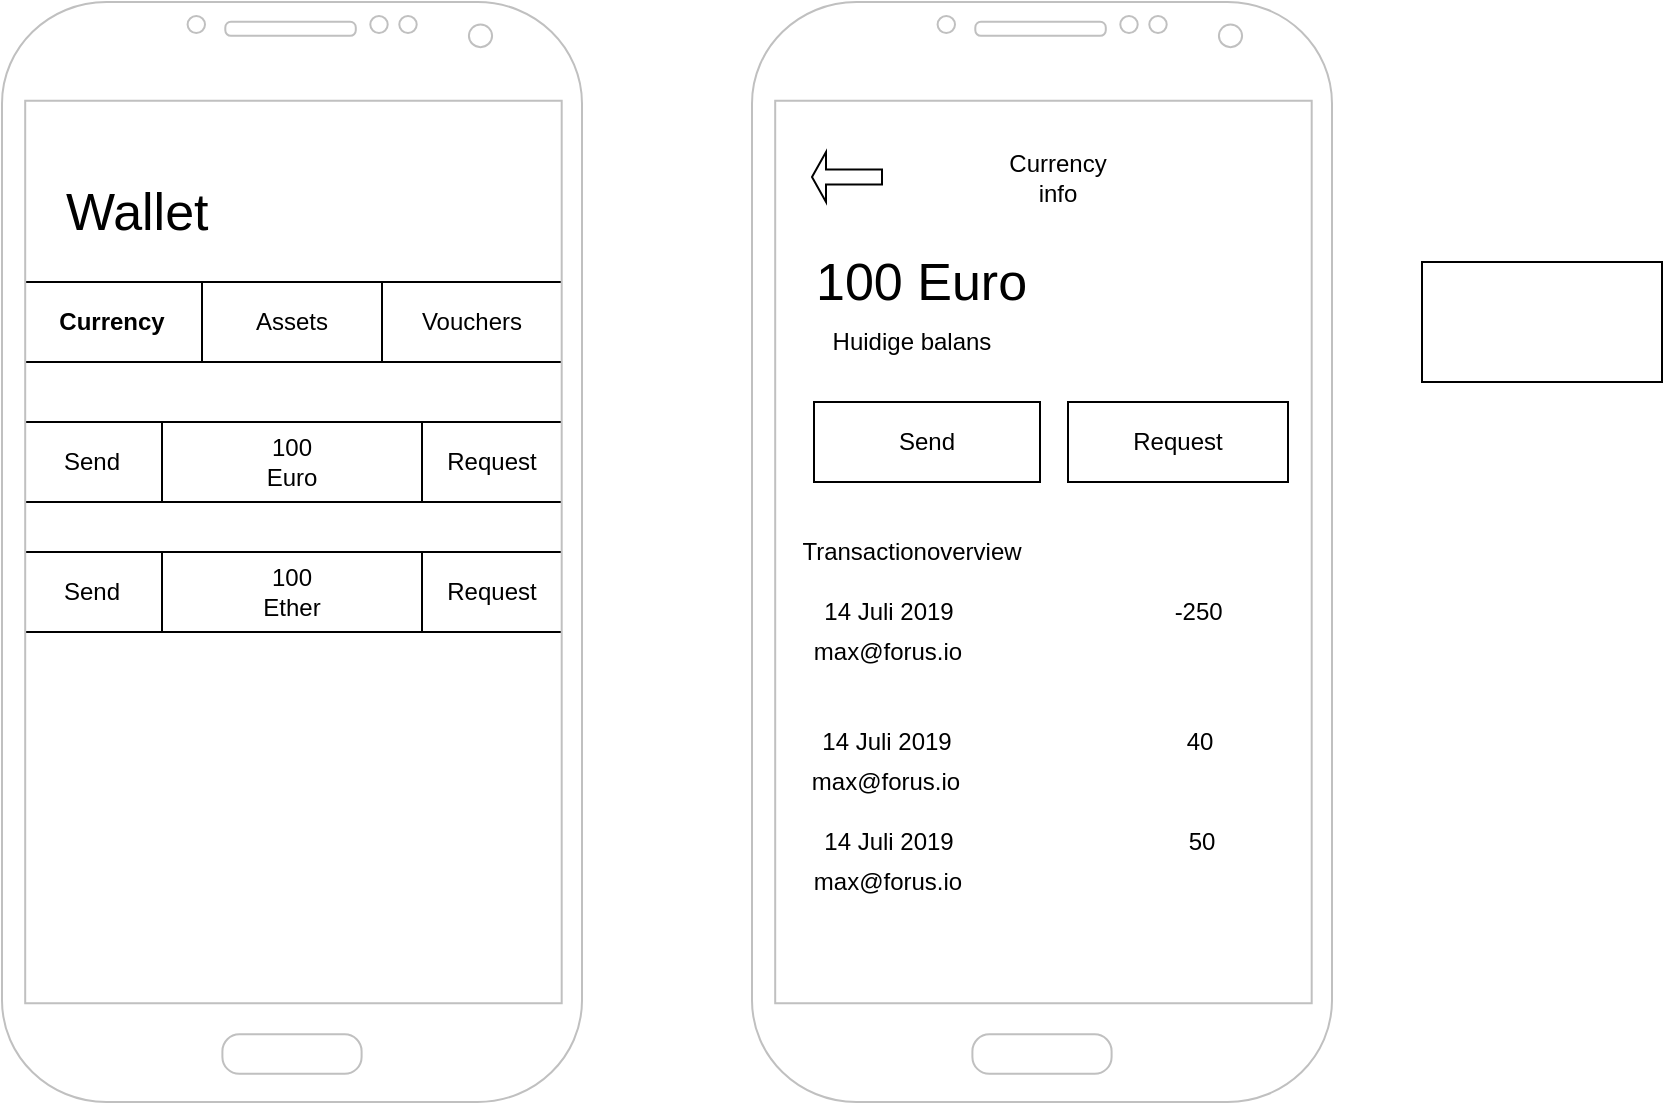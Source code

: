 <mxfile version="10.9.6" type="github"><diagram id="AFBHWnaIdj66rQOSIgS_" name="Currency tab"><mxGraphModel dx="1221" dy="662" grid="1" gridSize="10" guides="1" tooltips="1" connect="1" arrows="1" fold="1" page="1" pageScale="1" pageWidth="850" pageHeight="1100" math="0" shadow="0"><root><mxCell id="0"/><mxCell id="1" parent="0"/><mxCell id="tSxZa9qcNZNGz7dJJqBY-1" value="Currency" style="rounded=0;whiteSpace=wrap;html=1;fontStyle=1" vertex="1" parent="1"><mxGeometry x="30" y="150" width="90" height="40" as="geometry"/></mxCell><mxCell id="tSxZa9qcNZNGz7dJJqBY-4" value="Assets" style="rounded=0;whiteSpace=wrap;html=1;" vertex="1" parent="1"><mxGeometry x="120" y="150" width="90" height="40" as="geometry"/></mxCell><mxCell id="tSxZa9qcNZNGz7dJJqBY-5" value="Vouchers" style="rounded=0;whiteSpace=wrap;html=1;" vertex="1" parent="1"><mxGeometry x="210" y="150" width="90" height="40" as="geometry"/></mxCell><mxCell id="tSxZa9qcNZNGz7dJJqBY-6" value="100&lt;br&gt;Euro" style="rounded=0;whiteSpace=wrap;html=1;" vertex="1" parent="1"><mxGeometry x="30" y="220" width="270" height="40" as="geometry"/></mxCell><mxCell id="tSxZa9qcNZNGz7dJJqBY-7" value="Send" style="rounded=0;whiteSpace=wrap;html=1;" vertex="1" parent="1"><mxGeometry x="30" y="220" width="70" height="40" as="geometry"/></mxCell><mxCell id="tSxZa9qcNZNGz7dJJqBY-8" value="Request" style="rounded=0;whiteSpace=wrap;html=1;" vertex="1" parent="1"><mxGeometry x="230" y="220" width="70" height="40" as="geometry"/></mxCell><mxCell id="tSxZa9qcNZNGz7dJJqBY-10" value="Wallet" style="text;html=1;strokeColor=none;fillColor=none;align=left;verticalAlign=middle;whiteSpace=wrap;rounded=0;fontSize=26;" vertex="1" parent="1"><mxGeometry x="50" y="100" width="85" height="30" as="geometry"/></mxCell><mxCell id="tSxZa9qcNZNGz7dJJqBY-12" value="100&lt;br&gt;Ether" style="rounded=0;whiteSpace=wrap;html=1;" vertex="1" parent="1"><mxGeometry x="30" y="285" width="270" height="40" as="geometry"/></mxCell><mxCell id="tSxZa9qcNZNGz7dJJqBY-13" value="Send" style="rounded=0;whiteSpace=wrap;html=1;" vertex="1" parent="1"><mxGeometry x="30" y="285" width="70" height="40" as="geometry"/></mxCell><mxCell id="tSxZa9qcNZNGz7dJJqBY-14" value="Request" style="rounded=0;whiteSpace=wrap;html=1;" vertex="1" parent="1"><mxGeometry x="230" y="285" width="70" height="40" as="geometry"/></mxCell><mxCell id="tSxZa9qcNZNGz7dJJqBY-11" value="" style="verticalLabelPosition=bottom;verticalAlign=top;html=1;shadow=0;dashed=0;strokeWidth=1;shape=mxgraph.android.phone2;fillColor=#ffffff;strokeColor=#c0c0c0;fontSize=20;align=left;" vertex="1" parent="1"><mxGeometry x="20" y="10" width="290" height="550" as="geometry"/></mxCell><mxCell id="axm_lijVPQ2IIlZtRWUP-11" value="" style="verticalLabelPosition=bottom;verticalAlign=top;html=1;shadow=0;dashed=0;strokeWidth=1;shape=mxgraph.android.phone2;fillColor=#ffffff;strokeColor=#c0c0c0;fontSize=20;align=left;" vertex="1" parent="1"><mxGeometry x="395" y="10" width="290" height="550" as="geometry"/></mxCell><mxCell id="axm_lijVPQ2IIlZtRWUP-12" value="" style="shape=singleArrow;direction=west;whiteSpace=wrap;html=1;fontSize=26;align=left;" vertex="1" parent="1"><mxGeometry x="425" y="85" width="35" height="25" as="geometry"/></mxCell><mxCell id="axm_lijVPQ2IIlZtRWUP-13" value="100 Euro" style="text;html=1;strokeColor=none;fillColor=none;align=left;verticalAlign=middle;whiteSpace=wrap;rounded=0;fontSize=26;" vertex="1" parent="1"><mxGeometry x="425" y="140" width="245" height="20" as="geometry"/></mxCell><mxCell id="axm_lijVPQ2IIlZtRWUP-14" value="Currency&lt;br style=&quot;font-size: 12px;&quot;&gt;info" style="text;html=1;strokeColor=none;fillColor=none;align=center;verticalAlign=middle;whiteSpace=wrap;rounded=0;fontSize=12;" vertex="1" parent="1"><mxGeometry x="497.5" y="87.5" width="100" height="20" as="geometry"/></mxCell><mxCell id="axm_lijVPQ2IIlZtRWUP-15" value="Huidige balans" style="text;html=1;strokeColor=none;fillColor=none;align=center;verticalAlign=middle;whiteSpace=wrap;rounded=0;fontSize=12;" vertex="1" parent="1"><mxGeometry x="430" y="170" width="90" height="20" as="geometry"/></mxCell><mxCell id="axm_lijVPQ2IIlZtRWUP-17" value="Send" style="rounded=0;whiteSpace=wrap;html=1;" vertex="1" parent="1"><mxGeometry x="426" y="210" width="113" height="40" as="geometry"/></mxCell><mxCell id="axm_lijVPQ2IIlZtRWUP-18" value="Request" style="rounded=0;whiteSpace=wrap;html=1;" vertex="1" parent="1"><mxGeometry x="553" y="210" width="110" height="40" as="geometry"/></mxCell><mxCell id="axm_lijVPQ2IIlZtRWUP-19" value="Transactionoverview" style="text;html=1;strokeColor=none;fillColor=none;align=center;verticalAlign=middle;whiteSpace=wrap;rounded=0;fontSize=12;" vertex="1" parent="1"><mxGeometry x="455" y="275" width="40" height="20" as="geometry"/></mxCell><mxCell id="axm_lijVPQ2IIlZtRWUP-21" value="max@forus.io" style="text;html=1;strokeColor=none;fillColor=none;align=center;verticalAlign=middle;whiteSpace=wrap;rounded=0;fontSize=12;" vertex="1" parent="1"><mxGeometry x="442.5" y="325" width="40" height="20" as="geometry"/></mxCell><mxCell id="axm_lijVPQ2IIlZtRWUP-24" value="14 Juli 2019" style="text;html=1;strokeColor=none;fillColor=none;align=center;verticalAlign=middle;whiteSpace=wrap;rounded=0;fontSize=12;" vertex="1" parent="1"><mxGeometry x="426" y="305" width="75" height="20" as="geometry"/></mxCell><mxCell id="axm_lijVPQ2IIlZtRWUP-26" value="-250&amp;nbsp;" style="text;html=1;strokeColor=none;fillColor=none;align=center;verticalAlign=middle;whiteSpace=wrap;rounded=0;fontSize=12;" vertex="1" parent="1"><mxGeometry x="600" y="305" width="40" height="20" as="geometry"/></mxCell><mxCell id="axm_lijVPQ2IIlZtRWUP-30" value="" style="shape=image;html=1;verticalAlign=top;verticalLabelPosition=bottom;labelBackgroundColor=#ffffff;imageAspect=0;aspect=fixed;image=https://cdn0.iconfinder.com/data/icons/small-n-flat/24/678069-sign-error-128.png;fontSize=12;align=left;" vertex="1" parent="1"><mxGeometry x="640" y="300" width="28" height="28" as="geometry"/></mxCell><mxCell id="axm_lijVPQ2IIlZtRWUP-32" value="" style="shape=image;html=1;verticalAlign=top;verticalLabelPosition=bottom;labelBackgroundColor=#ffffff;imageAspect=0;aspect=fixed;image=https://cdn0.iconfinder.com/data/icons/heroicons-ui/24/icon-arrow-left-128.png;fontSize=12;align=left;" vertex="1" parent="1"><mxGeometry x="640" y="366" width="28" height="28" as="geometry"/></mxCell><mxCell id="axm_lijVPQ2IIlZtRWUP-33" value="max@forus.io" style="text;html=1;strokeColor=none;fillColor=none;align=center;verticalAlign=middle;whiteSpace=wrap;rounded=0;fontSize=12;" vertex="1" parent="1"><mxGeometry x="441.5" y="390" width="40" height="20" as="geometry"/></mxCell><mxCell id="axm_lijVPQ2IIlZtRWUP-34" value="14 Juli 2019" style="text;html=1;strokeColor=none;fillColor=none;align=center;verticalAlign=middle;whiteSpace=wrap;rounded=0;fontSize=12;" vertex="1" parent="1"><mxGeometry x="425" y="370" width="75" height="20" as="geometry"/></mxCell><mxCell id="axm_lijVPQ2IIlZtRWUP-35" value="40" style="text;html=1;strokeColor=none;fillColor=none;align=center;verticalAlign=middle;whiteSpace=wrap;rounded=0;fontSize=12;" vertex="1" parent="1"><mxGeometry x="599" y="370" width="40" height="20" as="geometry"/></mxCell><mxCell id="axm_lijVPQ2IIlZtRWUP-37" value="" style="shape=image;html=1;verticalAlign=top;verticalLabelPosition=bottom;labelBackgroundColor=#ffffff;imageAspect=0;aspect=fixed;image=https://cdn0.iconfinder.com/data/icons/heroicons-ui/24/icon-arrow-right-128.png;fontSize=12;align=left;" vertex="1" parent="1"><mxGeometry x="640" y="420" width="24" height="24" as="geometry"/></mxCell><mxCell id="axm_lijVPQ2IIlZtRWUP-38" value="max@forus.io" style="text;html=1;strokeColor=none;fillColor=none;align=center;verticalAlign=middle;whiteSpace=wrap;rounded=0;fontSize=12;" vertex="1" parent="1"><mxGeometry x="442.5" y="440" width="40" height="20" as="geometry"/></mxCell><mxCell id="axm_lijVPQ2IIlZtRWUP-39" value="14 Juli 2019" style="text;html=1;strokeColor=none;fillColor=none;align=center;verticalAlign=middle;whiteSpace=wrap;rounded=0;fontSize=12;" vertex="1" parent="1"><mxGeometry x="426" y="420" width="75" height="20" as="geometry"/></mxCell><mxCell id="axm_lijVPQ2IIlZtRWUP-40" value="50" style="text;html=1;strokeColor=none;fillColor=none;align=center;verticalAlign=middle;whiteSpace=wrap;rounded=0;fontSize=12;" vertex="1" parent="1"><mxGeometry x="600" y="420" width="40" height="20" as="geometry"/></mxCell><mxCell id="s7A2kgPU2c8rB3wJAw9a-1" value="" style="rounded=0;whiteSpace=wrap;html=1;fontSize=10;align=left;" vertex="1" parent="1"><mxGeometry x="730" y="140" width="120" height="60" as="geometry"/></mxCell></root></mxGraphModel></diagram><diagram id="wxYOGgg-Bq8tj76P_l-5" name="Currency - Send"><mxGraphModel dx="1221" dy="662" grid="1" gridSize="10" guides="1" tooltips="1" connect="1" arrows="1" fold="1" page="1" pageScale="1" pageWidth="850" pageHeight="1100" math="0" shadow="0"><root><mxCell id="ThYuLFQUq6e_R07Y2YzK-0"/><mxCell id="ThYuLFQUq6e_R07Y2YzK-1" parent="ThYuLFQUq6e_R07Y2YzK-0"/><mxCell id="ThYuLFQUq6e_R07Y2YzK-2" value="" style="verticalLabelPosition=bottom;verticalAlign=top;html=1;shadow=0;dashed=0;strokeWidth=1;shape=mxgraph.android.phone2;fillColor=#ffffff;strokeColor=#c0c0c0;fontSize=20;align=left;" vertex="1" parent="ThYuLFQUq6e_R07Y2YzK-1"><mxGeometry x="342" y="30" width="290" height="550" as="geometry"/></mxCell><mxCell id="ThYuLFQUq6e_R07Y2YzK-62" value="" style="verticalLabelPosition=bottom;verticalAlign=top;html=1;shadow=0;dashed=0;strokeWidth=1;shape=mxgraph.android.phone2;fillColor=#ffffff;strokeColor=#c0c0c0;fontSize=20;align=left;" vertex="1" parent="ThYuLFQUq6e_R07Y2YzK-1"><mxGeometry x="20" y="20" width="290" height="550" as="geometry"/></mxCell><mxCell id="ThYuLFQUq6e_R07Y2YzK-63" value="" style="shape=singleArrow;direction=west;whiteSpace=wrap;html=1;fontSize=26;align=left;" vertex="1" parent="ThYuLFQUq6e_R07Y2YzK-1"><mxGeometry x="50" y="95" width="35" height="25" as="geometry"/></mxCell><mxCell id="ThYuLFQUq6e_R07Y2YzK-64" value="100 Euro" style="text;html=1;strokeColor=none;fillColor=none;align=left;verticalAlign=middle;whiteSpace=wrap;rounded=0;fontSize=26;" vertex="1" parent="ThYuLFQUq6e_R07Y2YzK-1"><mxGeometry x="50" y="150" width="245" height="20" as="geometry"/></mxCell><mxCell id="ThYuLFQUq6e_R07Y2YzK-65" value="Currency&lt;br style=&quot;font-size: 12px;&quot;&gt;info" style="text;html=1;strokeColor=none;fillColor=none;align=center;verticalAlign=middle;whiteSpace=wrap;rounded=0;fontSize=12;" vertex="1" parent="ThYuLFQUq6e_R07Y2YzK-1"><mxGeometry x="122.5" y="97.5" width="100" height="20" as="geometry"/></mxCell><mxCell id="ThYuLFQUq6e_R07Y2YzK-66" value="Huidige balans" style="text;html=1;strokeColor=none;fillColor=none;align=center;verticalAlign=middle;whiteSpace=wrap;rounded=0;fontSize=12;" vertex="1" parent="ThYuLFQUq6e_R07Y2YzK-1"><mxGeometry x="55" y="180" width="90" height="20" as="geometry"/></mxCell><mxCell id="-uZY_bfyoXJA9FVLpVnR-2" style="edgeStyle=orthogonalEdgeStyle;rounded=0;orthogonalLoop=1;jettySize=auto;html=1;entryX=0.501;entryY=0.002;entryDx=0;entryDy=0;entryPerimeter=0;fontSize=10;" edge="1" parent="ThYuLFQUq6e_R07Y2YzK-1" source="ThYuLFQUq6e_R07Y2YzK-67" target="ThYuLFQUq6e_R07Y2YzK-2"><mxGeometry relative="1" as="geometry"><Array as="points"><mxPoint x="10" y="240"/><mxPoint x="10" y="10"/><mxPoint x="487" y="10"/></Array></mxGeometry></mxCell><mxCell id="ThYuLFQUq6e_R07Y2YzK-67" value="Send" style="rounded=0;whiteSpace=wrap;html=1;" vertex="1" parent="ThYuLFQUq6e_R07Y2YzK-1"><mxGeometry x="51" y="220" width="113" height="40" as="geometry"/></mxCell><mxCell id="ThYuLFQUq6e_R07Y2YzK-68" value="Request" style="rounded=0;whiteSpace=wrap;html=1;" vertex="1" parent="ThYuLFQUq6e_R07Y2YzK-1"><mxGeometry x="178" y="220" width="110" height="40" as="geometry"/></mxCell><mxCell id="ThYuLFQUq6e_R07Y2YzK-69" value="Transactionoverview" style="text;html=1;strokeColor=none;fillColor=none;align=center;verticalAlign=middle;whiteSpace=wrap;rounded=0;fontSize=12;" vertex="1" parent="ThYuLFQUq6e_R07Y2YzK-1"><mxGeometry x="80" y="285" width="40" height="20" as="geometry"/></mxCell><mxCell id="ThYuLFQUq6e_R07Y2YzK-70" value="max@forus.io" style="text;html=1;strokeColor=none;fillColor=none;align=center;verticalAlign=middle;whiteSpace=wrap;rounded=0;fontSize=12;" vertex="1" parent="ThYuLFQUq6e_R07Y2YzK-1"><mxGeometry x="67.5" y="335" width="40" height="20" as="geometry"/></mxCell><mxCell id="ThYuLFQUq6e_R07Y2YzK-71" value="14 Juli 2019" style="text;html=1;strokeColor=none;fillColor=none;align=center;verticalAlign=middle;whiteSpace=wrap;rounded=0;fontSize=12;" vertex="1" parent="ThYuLFQUq6e_R07Y2YzK-1"><mxGeometry x="51" y="315" width="75" height="20" as="geometry"/></mxCell><mxCell id="ThYuLFQUq6e_R07Y2YzK-72" value="-250&amp;nbsp;" style="text;html=1;strokeColor=none;fillColor=none;align=center;verticalAlign=middle;whiteSpace=wrap;rounded=0;fontSize=12;" vertex="1" parent="ThYuLFQUq6e_R07Y2YzK-1"><mxGeometry x="225" y="315" width="40" height="20" as="geometry"/></mxCell><mxCell id="ThYuLFQUq6e_R07Y2YzK-73" value="" style="shape=image;html=1;verticalAlign=top;verticalLabelPosition=bottom;labelBackgroundColor=#ffffff;imageAspect=0;aspect=fixed;image=https://cdn0.iconfinder.com/data/icons/small-n-flat/24/678069-sign-error-128.png;fontSize=12;align=left;" vertex="1" parent="ThYuLFQUq6e_R07Y2YzK-1"><mxGeometry x="265" y="310" width="28" height="28" as="geometry"/></mxCell><mxCell id="ThYuLFQUq6e_R07Y2YzK-74" value="" style="shape=image;html=1;verticalAlign=top;verticalLabelPosition=bottom;labelBackgroundColor=#ffffff;imageAspect=0;aspect=fixed;image=https://cdn0.iconfinder.com/data/icons/heroicons-ui/24/icon-arrow-left-128.png;fontSize=12;align=left;" vertex="1" parent="ThYuLFQUq6e_R07Y2YzK-1"><mxGeometry x="265" y="376" width="28" height="28" as="geometry"/></mxCell><mxCell id="ThYuLFQUq6e_R07Y2YzK-75" value="max@forus.io" style="text;html=1;strokeColor=none;fillColor=none;align=center;verticalAlign=middle;whiteSpace=wrap;rounded=0;fontSize=12;" vertex="1" parent="ThYuLFQUq6e_R07Y2YzK-1"><mxGeometry x="66.5" y="400" width="40" height="20" as="geometry"/></mxCell><mxCell id="ThYuLFQUq6e_R07Y2YzK-76" value="14 Juli 2019" style="text;html=1;strokeColor=none;fillColor=none;align=center;verticalAlign=middle;whiteSpace=wrap;rounded=0;fontSize=12;" vertex="1" parent="ThYuLFQUq6e_R07Y2YzK-1"><mxGeometry x="50" y="380" width="75" height="20" as="geometry"/></mxCell><mxCell id="ThYuLFQUq6e_R07Y2YzK-77" value="40" style="text;html=1;strokeColor=none;fillColor=none;align=center;verticalAlign=middle;whiteSpace=wrap;rounded=0;fontSize=12;" vertex="1" parent="ThYuLFQUq6e_R07Y2YzK-1"><mxGeometry x="224" y="380" width="40" height="20" as="geometry"/></mxCell><mxCell id="ThYuLFQUq6e_R07Y2YzK-78" value="" style="shape=image;html=1;verticalAlign=top;verticalLabelPosition=bottom;labelBackgroundColor=#ffffff;imageAspect=0;aspect=fixed;image=https://cdn0.iconfinder.com/data/icons/heroicons-ui/24/icon-arrow-right-128.png;fontSize=12;align=left;" vertex="1" parent="ThYuLFQUq6e_R07Y2YzK-1"><mxGeometry x="265" y="430" width="24" height="24" as="geometry"/></mxCell><mxCell id="ThYuLFQUq6e_R07Y2YzK-79" value="max@forus.io" style="text;html=1;strokeColor=none;fillColor=none;align=center;verticalAlign=middle;whiteSpace=wrap;rounded=0;fontSize=12;" vertex="1" parent="ThYuLFQUq6e_R07Y2YzK-1"><mxGeometry x="67.5" y="450" width="40" height="20" as="geometry"/></mxCell><mxCell id="ThYuLFQUq6e_R07Y2YzK-80" value="14 Juli 2019" style="text;html=1;strokeColor=none;fillColor=none;align=center;verticalAlign=middle;whiteSpace=wrap;rounded=0;fontSize=12;" vertex="1" parent="ThYuLFQUq6e_R07Y2YzK-1"><mxGeometry x="51" y="430" width="75" height="20" as="geometry"/></mxCell><mxCell id="ThYuLFQUq6e_R07Y2YzK-81" value="50" style="text;html=1;strokeColor=none;fillColor=none;align=center;verticalAlign=middle;whiteSpace=wrap;rounded=0;fontSize=12;" vertex="1" parent="ThYuLFQUq6e_R07Y2YzK-1"><mxGeometry x="225" y="430" width="40" height="20" as="geometry"/></mxCell><mxCell id="ThYuLFQUq6e_R07Y2YzK-129" style="edgeStyle=orthogonalEdgeStyle;rounded=0;orthogonalLoop=1;jettySize=auto;html=1;fontSize=10;" edge="1" parent="ThYuLFQUq6e_R07Y2YzK-1" source="ThYuLFQUq6e_R07Y2YzK-82" target="ThYuLFQUq6e_R07Y2YzK-85"><mxGeometry relative="1" as="geometry"><Array as="points"><mxPoint x="740" y="260"/><mxPoint x="740" y="590"/><mxPoint x="164" y="590"/></Array></mxGeometry></mxCell><mxCell id="ThYuLFQUq6e_R07Y2YzK-82" value="0,00" style="text;html=1;strokeColor=none;fillColor=none;align=center;verticalAlign=middle;whiteSpace=wrap;rounded=0;fontSize=36;labelBackgroundColor=#ffffff;fontColor=#FF8000;" vertex="1" parent="ThYuLFQUq6e_R07Y2YzK-1"><mxGeometry x="467" y="270" width="40" height="20" as="geometry"/></mxCell><mxCell id="ThYuLFQUq6e_R07Y2YzK-83" value="Send Euro" style="text;html=1;strokeColor=none;fillColor=none;align=center;verticalAlign=middle;whiteSpace=wrap;rounded=0;fontSize=14;" vertex="1" parent="ThYuLFQUq6e_R07Y2YzK-1"><mxGeometry x="397" y="107.5" width="200" height="20" as="geometry"/></mxCell><mxCell id="ThYuLFQUq6e_R07Y2YzK-84" value="" style="shape=singleArrow;direction=west;whiteSpace=wrap;html=1;fontSize=26;align=left;" vertex="1" parent="ThYuLFQUq6e_R07Y2YzK-1"><mxGeometry x="382" y="104.5" width="35" height="25" as="geometry"/></mxCell><mxCell id="ThYuLFQUq6e_R07Y2YzK-85" value="" style="verticalLabelPosition=bottom;verticalAlign=top;html=1;shadow=0;dashed=0;strokeWidth=1;shape=mxgraph.android.phone2;fillColor=#ffffff;strokeColor=#c0c0c0;fontSize=20;align=left;" vertex="1" parent="ThYuLFQUq6e_R07Y2YzK-1"><mxGeometry x="19" y="632.4" width="290" height="550" as="geometry"/></mxCell><mxCell id="ThYuLFQUq6e_R07Y2YzK-86" value="50,00" style="text;html=1;strokeColor=none;fillColor=none;align=center;verticalAlign=middle;whiteSpace=wrap;rounded=0;fontSize=36;" vertex="1" parent="ThYuLFQUq6e_R07Y2YzK-1"><mxGeometry x="144" y="872.4" width="40" height="20" as="geometry"/></mxCell><mxCell id="ThYuLFQUq6e_R07Y2YzK-87" value="&lt;font style=&quot;font-size: 14px;&quot;&gt;Euro verzenden&lt;/font&gt;" style="text;html=1;strokeColor=none;fillColor=none;align=center;verticalAlign=middle;whiteSpace=wrap;rounded=0;fontSize=14;" vertex="1" parent="ThYuLFQUq6e_R07Y2YzK-1"><mxGeometry x="74" y="709.9" width="200" height="20" as="geometry"/></mxCell><mxCell id="ThYuLFQUq6e_R07Y2YzK-88" value="" style="shape=singleArrow;direction=west;whiteSpace=wrap;html=1;fontSize=26;align=left;" vertex="1" parent="ThYuLFQUq6e_R07Y2YzK-1"><mxGeometry x="59" y="706.9" width="35" height="25" as="geometry"/></mxCell><mxCell id="-uZY_bfyoXJA9FVLpVnR-3" style="edgeStyle=orthogonalEdgeStyle;rounded=0;orthogonalLoop=1;jettySize=auto;html=1;entryX=0.469;entryY=0.02;entryDx=0;entryDy=0;entryPerimeter=0;fontSize=10;" edge="1" parent="ThYuLFQUq6e_R07Y2YzK-1" source="ThYuLFQUq6e_R07Y2YzK-91" target="ThYuLFQUq6e_R07Y2YzK-94"><mxGeometry relative="1" as="geometry"><Array as="points"><mxPoint x="330" y="1090"/><mxPoint x="330" y="644"/></Array></mxGeometry></mxCell><mxCell id="ThYuLFQUq6e_R07Y2YzK-91" value="Choose receiver" style="rounded=0;whiteSpace=wrap;html=1;fontSize=14;align=center;" vertex="1" parent="ThYuLFQUq6e_R07Y2YzK-1"><mxGeometry x="60" y="1060" width="220" height="60" as="geometry"/></mxCell><mxCell id="ThYuLFQUq6e_R07Y2YzK-94" value="" style="verticalLabelPosition=bottom;verticalAlign=top;html=1;shadow=0;dashed=0;strokeWidth=1;shape=mxgraph.android.phone2;fillColor=#ffffff;strokeColor=#c0c0c0;fontSize=20;align=left;" vertex="1" parent="ThYuLFQUq6e_R07Y2YzK-1"><mxGeometry x="342" y="632.4" width="290" height="550" as="geometry"/></mxCell><mxCell id="ThYuLFQUq6e_R07Y2YzK-96" value="Choose receiver" style="text;html=1;strokeColor=none;fillColor=none;align=center;verticalAlign=middle;whiteSpace=wrap;rounded=0;fontSize=14;" vertex="1" parent="ThYuLFQUq6e_R07Y2YzK-1"><mxGeometry x="397" y="709.9" width="200" height="20" as="geometry"/></mxCell><mxCell id="ThYuLFQUq6e_R07Y2YzK-97" value="" style="shape=singleArrow;direction=west;whiteSpace=wrap;html=1;fontSize=26;align=left;" vertex="1" parent="ThYuLFQUq6e_R07Y2YzK-1"><mxGeometry x="382" y="706.9" width="35" height="25" as="geometry"/></mxCell><mxCell id="ThYuLFQUq6e_R07Y2YzK-128" style="edgeStyle=orthogonalEdgeStyle;rounded=0;orthogonalLoop=1;jettySize=auto;html=1;fontSize=10;" edge="1" parent="ThYuLFQUq6e_R07Y2YzK-1" source="ThYuLFQUq6e_R07Y2YzK-99" target="ThYuLFQUq6e_R07Y2YzK-117"><mxGeometry relative="1" as="geometry"><Array as="points"><mxPoint x="670" y="780"/><mxPoint x="670" y="1210"/><mxPoint x="174" y="1210"/></Array></mxGeometry></mxCell><mxCell id="ThYuLFQUq6e_R07Y2YzK-99" value="Search..." style="rounded=0;whiteSpace=wrap;html=1;fontSize=14;align=left;" vertex="1" parent="ThYuLFQUq6e_R07Y2YzK-1"><mxGeometry x="382" y="760" width="205" height="40" as="geometry"/></mxCell><mxCell id="ThYuLFQUq6e_R07Y2YzK-101" value="Fill in address 0x01" style="rounded=0;whiteSpace=wrap;html=1;fontSize=14;align=left;" vertex="1" parent="ThYuLFQUq6e_R07Y2YzK-1"><mxGeometry x="382" y="810" width="145" height="50" as="geometry"/></mxCell><mxCell id="ThYuLFQUq6e_R07Y2YzK-102" value="scan" style="rounded=0;whiteSpace=wrap;html=1;fontSize=14;align=center;verticalAlign=bottom;" vertex="1" parent="ThYuLFQUq6e_R07Y2YzK-1"><mxGeometry x="537" y="810" width="48" height="50" as="geometry"/></mxCell><mxCell id="ThYuLFQUq6e_R07Y2YzK-105" value="" style="shape=image;html=1;verticalAlign=top;verticalLabelPosition=bottom;labelBackgroundColor=#ffffff;imageAspect=0;aspect=fixed;image=https://cdn1.iconfinder.com/data/icons/ios-11-glyphs/30/qr_code-128.png;fontSize=14;align=left;" vertex="1" parent="ThYuLFQUq6e_R07Y2YzK-1"><mxGeometry x="552" y="821" width="18" height="18" as="geometry"/></mxCell><mxCell id="ThYuLFQUq6e_R07Y2YzK-106" value="Recent" style="text;html=1;strokeColor=none;fillColor=none;align=center;verticalAlign=middle;whiteSpace=wrap;rounded=0;fontSize=14;" vertex="1" parent="ThYuLFQUq6e_R07Y2YzK-1"><mxGeometry x="382" y="892.5" width="40" height="20" as="geometry"/></mxCell><mxCell id="ThYuLFQUq6e_R07Y2YzK-110" value="" style="ellipse;whiteSpace=wrap;html=1;aspect=fixed;fontSize=14;align=left;" vertex="1" parent="ThYuLFQUq6e_R07Y2YzK-1"><mxGeometry x="359" y="932.5" width="40" height="40" as="geometry"/></mxCell><mxCell id="ThYuLFQUq6e_R07Y2YzK-113" value="max@forus.io" style="text;html=1;strokeColor=none;fillColor=none;align=left;verticalAlign=middle;whiteSpace=wrap;rounded=0;fontSize=14;" vertex="1" parent="ThYuLFQUq6e_R07Y2YzK-1"><mxGeometry x="415" y="932.5" width="40" height="20" as="geometry"/></mxCell><mxCell id="ThYuLFQUq6e_R07Y2YzK-114" value="0xde0b295669a9fd93d5f28d9ec85e40..." style="text;html=1;strokeColor=none;fillColor=none;align=left;verticalAlign=middle;whiteSpace=wrap;rounded=0;fontSize=10;" vertex="1" parent="ThYuLFQUq6e_R07Y2YzK-1"><mxGeometry x="415" y="952.5" width="40" height="20" as="geometry"/></mxCell><mxCell id="ThYuLFQUq6e_R07Y2YzK-117" value="" style="verticalLabelPosition=bottom;verticalAlign=top;html=1;shadow=0;dashed=0;strokeWidth=1;shape=mxgraph.android.phone2;fillColor=#ffffff;strokeColor=#c0c0c0;fontSize=20;align=left;" vertex="1" parent="ThYuLFQUq6e_R07Y2YzK-1"><mxGeometry x="29" y="1229.5" width="290" height="550" as="geometry"/></mxCell><mxCell id="ThYuLFQUq6e_R07Y2YzK-118" value="Choose receiver" style="text;html=1;strokeColor=none;fillColor=none;align=center;verticalAlign=middle;whiteSpace=wrap;rounded=0;fontSize=14;" vertex="1" parent="ThYuLFQUq6e_R07Y2YzK-1"><mxGeometry x="84" y="1307" width="200" height="20" as="geometry"/></mxCell><mxCell id="ThYuLFQUq6e_R07Y2YzK-119" value="" style="shape=singleArrow;direction=west;whiteSpace=wrap;html=1;fontSize=26;align=left;" vertex="1" parent="ThYuLFQUq6e_R07Y2YzK-1"><mxGeometry x="69" y="1304" width="35" height="25" as="geometry"/></mxCell><mxCell id="ThYuLFQUq6e_R07Y2YzK-120" value="max@forus.io" style="rounded=0;whiteSpace=wrap;html=1;fontSize=14;align=left;" vertex="1" parent="ThYuLFQUq6e_R07Y2YzK-1"><mxGeometry x="69" y="1357.1" width="205" height="40" as="geometry"/></mxCell><mxCell id="ThYuLFQUq6e_R07Y2YzK-125" value="" style="ellipse;whiteSpace=wrap;html=1;aspect=fixed;fontSize=14;align=left;" vertex="1" parent="ThYuLFQUq6e_R07Y2YzK-1"><mxGeometry x="54" y="1460.1" width="40" height="40" as="geometry"/></mxCell><mxCell id="ThYuLFQUq6e_R07Y2YzK-126" value="max@forus.io" style="text;html=1;strokeColor=none;fillColor=none;align=left;verticalAlign=middle;whiteSpace=wrap;rounded=0;fontSize=14;" vertex="1" parent="ThYuLFQUq6e_R07Y2YzK-1"><mxGeometry x="110" y="1460.1" width="40" height="20" as="geometry"/></mxCell><mxCell id="ThYuLFQUq6e_R07Y2YzK-127" value="0xde0b295669a9fd93d5f28d9ec85e40..." style="text;html=1;strokeColor=none;fillColor=none;align=left;verticalAlign=middle;whiteSpace=wrap;rounded=0;fontSize=10;" vertex="1" parent="ThYuLFQUq6e_R07Y2YzK-1"><mxGeometry x="110" y="1480.1" width="40" height="20" as="geometry"/></mxCell><mxCell id="aZFv2QobSSJYTuSeNP5c-0" value="" style="verticalLabelPosition=bottom;verticalAlign=top;html=1;shadow=0;dashed=0;strokeWidth=1;shape=mxgraph.android.phone2;fillColor=#ffffff;strokeColor=#c0c0c0;fontSize=20;align=left;" vertex="1" parent="ThYuLFQUq6e_R07Y2YzK-1"><mxGeometry x="352" y="1239.5" width="290" height="550" as="geometry"/></mxCell><mxCell id="aZFv2QobSSJYTuSeNP5c-1" value="New payment" style="text;html=1;strokeColor=none;fillColor=none;align=center;verticalAlign=middle;whiteSpace=wrap;rounded=0;fontSize=14;" vertex="1" parent="ThYuLFQUq6e_R07Y2YzK-1"><mxGeometry x="407" y="1317" width="200" height="20" as="geometry"/></mxCell><mxCell id="aZFv2QobSSJYTuSeNP5c-2" value="" style="shape=singleArrow;direction=west;whiteSpace=wrap;html=1;fontSize=26;align=left;" vertex="1" parent="ThYuLFQUq6e_R07Y2YzK-1"><mxGeometry x="392" y="1314" width="35" height="25" as="geometry"/></mxCell><mxCell id="aZFv2QobSSJYTuSeNP5c-5" value="max@forus.io" style="text;html=1;strokeColor=none;fillColor=none;align=center;verticalAlign=middle;whiteSpace=wrap;rounded=0;fontSize=14;" vertex="1" parent="ThYuLFQUq6e_R07Y2YzK-1"><mxGeometry x="552" y="1400.1" width="40" height="20" as="geometry"/></mxCell><mxCell id="aZFv2QobSSJYTuSeNP5c-10" value="50,00" style="text;html=1;strokeColor=none;fillColor=none;align=center;verticalAlign=middle;whiteSpace=wrap;rounded=0;fontSize=36;" vertex="1" parent="ThYuLFQUq6e_R07Y2YzK-1"><mxGeometry x="477" y="1460.047" width="40" height="20" as="geometry"/></mxCell><mxCell id="aZFv2QobSSJYTuSeNP5c-11" value="Send payment" style="rounded=0;whiteSpace=wrap;html=1;fontSize=10;align=center;" vertex="1" parent="ThYuLFQUq6e_R07Y2YzK-1"><mxGeometry x="380" y="1515" width="240" height="30" as="geometry"/></mxCell><mxCell id="aZFv2QobSSJYTuSeNP5c-22" value="Note" style="strokeWidth=1;shadow=0;dashed=0;align=center;html=1;shape=mxgraph.mockup.forms.rrect;fillColor=#ffffff;rSize=0;fontColor=#666666;align=left;spacingLeft=3;strokeColor=#999999;verticalAlign=top;whiteSpace=wrap;" vertex="1" parent="ThYuLFQUq6e_R07Y2YzK-1"><mxGeometry x="380" y="1560" width="240" height="60" as="geometry"/></mxCell><mxCell id="aZFv2QobSSJYTuSeNP5c-23" value="jamal@forus.io" style="text;html=1;strokeColor=none;fillColor=none;align=center;verticalAlign=middle;whiteSpace=wrap;rounded=0;fontSize=14;" vertex="1" parent="ThYuLFQUq6e_R07Y2YzK-1"><mxGeometry x="405" y="1399.1" width="40" height="20" as="geometry"/></mxCell><mxCell id="aZFv2QobSSJYTuSeNP5c-24" value="" style="ellipse;whiteSpace=wrap;html=1;aspect=fixed;fontSize=14;align=left;" vertex="1" parent="ThYuLFQUq6e_R07Y2YzK-1"><mxGeometry x="402" y="1356.882" width="40" height="40" as="geometry"/></mxCell><mxCell id="aZFv2QobSSJYTuSeNP5c-25" value="" style="ellipse;whiteSpace=wrap;html=1;aspect=fixed;fontSize=14;align=left;" vertex="1" parent="ThYuLFQUq6e_R07Y2YzK-1"><mxGeometry x="557" y="1356.882" width="40" height="40" as="geometry"/></mxCell><mxCell id="aZFv2QobSSJYTuSeNP5c-26" value="" style="shape=image;html=1;verticalAlign=top;verticalLabelPosition=bottom;labelBackgroundColor=#ffffff;imageAspect=0;aspect=fixed;image=https://cdn0.iconfinder.com/data/icons/heroicons-ui/24/icon-arrow-right-128.png;fontSize=12;align=left;" vertex="1" parent="ThYuLFQUq6e_R07Y2YzK-1"><mxGeometry x="487.5" y="1364.882" width="24" height="24" as="geometry"/></mxCell><mxCell id="aZFv2QobSSJYTuSeNP5c-27" value="" style="verticalLabelPosition=bottom;verticalAlign=top;html=1;shadow=0;dashed=0;strokeWidth=1;shape=mxgraph.android.phone2;fillColor=#ffffff;strokeColor=#c0c0c0;fontSize=20;align=left;" vertex="1" parent="ThYuLFQUq6e_R07Y2YzK-1"><mxGeometry x="25" y="1806.706" width="290" height="550" as="geometry"/></mxCell><mxCell id="aZFv2QobSSJYTuSeNP5c-38" value="" style="rounded=0;whiteSpace=wrap;html=1;fontSize=10;align=center;fillColor=#d5e8d4;strokeColor=#82b366;" vertex="1" parent="ThYuLFQUq6e_R07Y2YzK-1"><mxGeometry x="34" y="1850" width="276" height="460" as="geometry"/></mxCell><mxCell id="aZFv2QobSSJYTuSeNP5c-39" value="" style="verticalLabelPosition=bottom;verticalAlign=top;html=1;shape=mxgraph.basic.tick;fontSize=10;align=center;" vertex="1" parent="ThYuLFQUq6e_R07Y2YzK-1"><mxGeometry x="130" y="1950" width="85" height="100" as="geometry"/></mxCell><mxCell id="aZFv2QobSSJYTuSeNP5c-40" value="Payment sent!" style="text;strokeColor=none;fillColor=none;html=1;fontSize=24;fontStyle=1;verticalAlign=middle;align=center;" vertex="1" parent="ThYuLFQUq6e_R07Y2YzK-1"><mxGeometry x="123" y="2100" width="100" height="40" as="geometry"/></mxCell></root></mxGraphModel></diagram><diagram id="ni9bFy4FgcLXNtJYpusS" name="Currency - Request"><mxGraphModel dx="1221" dy="662" grid="1" gridSize="10" guides="1" tooltips="1" connect="1" arrows="1" fold="1" page="1" pageScale="1" pageWidth="850" pageHeight="1100" math="0" shadow="0"><root><mxCell id="jeCD_D9GrA0ytL0d1ZfS-0"/><mxCell id="jeCD_D9GrA0ytL0d1ZfS-1" parent="jeCD_D9GrA0ytL0d1ZfS-0"/><mxCell id="oaxHr1ng-H26yslOoeP_-0" value="" style="verticalLabelPosition=bottom;verticalAlign=top;html=1;shadow=0;dashed=0;strokeWidth=1;shape=mxgraph.android.phone2;fillColor=#ffffff;strokeColor=#c0c0c0;fontSize=20;align=left;" vertex="1" parent="jeCD_D9GrA0ytL0d1ZfS-1"><mxGeometry x="20" y="20" width="290" height="550" as="geometry"/></mxCell><mxCell id="oaxHr1ng-H26yslOoeP_-1" value="" style="shape=singleArrow;direction=west;whiteSpace=wrap;html=1;fontSize=26;align=left;" vertex="1" parent="jeCD_D9GrA0ytL0d1ZfS-1"><mxGeometry x="50" y="95" width="35" height="25" as="geometry"/></mxCell><mxCell id="oaxHr1ng-H26yslOoeP_-2" value="100 Euro" style="text;html=1;strokeColor=none;fillColor=none;align=left;verticalAlign=middle;whiteSpace=wrap;rounded=0;fontSize=26;" vertex="1" parent="jeCD_D9GrA0ytL0d1ZfS-1"><mxGeometry x="50" y="150" width="245" height="20" as="geometry"/></mxCell><mxCell id="oaxHr1ng-H26yslOoeP_-3" value="Currency&lt;br style=&quot;font-size: 12px;&quot;&gt;info" style="text;html=1;strokeColor=none;fillColor=none;align=center;verticalAlign=middle;whiteSpace=wrap;rounded=0;fontSize=12;" vertex="1" parent="jeCD_D9GrA0ytL0d1ZfS-1"><mxGeometry x="122.5" y="97.5" width="100" height="20" as="geometry"/></mxCell><mxCell id="oaxHr1ng-H26yslOoeP_-4" value="Huidige balans" style="text;html=1;strokeColor=none;fillColor=none;align=center;verticalAlign=middle;whiteSpace=wrap;rounded=0;fontSize=12;" vertex="1" parent="jeCD_D9GrA0ytL0d1ZfS-1"><mxGeometry x="55" y="180" width="90" height="20" as="geometry"/></mxCell><mxCell id="oaxHr1ng-H26yslOoeP_-5" value="Send" style="rounded=0;whiteSpace=wrap;html=1;" vertex="1" parent="jeCD_D9GrA0ytL0d1ZfS-1"><mxGeometry x="51" y="220" width="113" height="40" as="geometry"/></mxCell><mxCell id="oaxHr1ng-H26yslOoeP_-6" value="Request" style="rounded=0;whiteSpace=wrap;html=1;" vertex="1" parent="jeCD_D9GrA0ytL0d1ZfS-1"><mxGeometry x="178" y="220" width="110" height="40" as="geometry"/></mxCell><mxCell id="oaxHr1ng-H26yslOoeP_-7" value="Transactionoverview" style="text;html=1;strokeColor=none;fillColor=none;align=center;verticalAlign=middle;whiteSpace=wrap;rounded=0;fontSize=12;" vertex="1" parent="jeCD_D9GrA0ytL0d1ZfS-1"><mxGeometry x="80" y="285" width="40" height="20" as="geometry"/></mxCell><mxCell id="oaxHr1ng-H26yslOoeP_-8" value="max@forus.io" style="text;html=1;strokeColor=none;fillColor=none;align=center;verticalAlign=middle;whiteSpace=wrap;rounded=0;fontSize=12;" vertex="1" parent="jeCD_D9GrA0ytL0d1ZfS-1"><mxGeometry x="67.5" y="335" width="40" height="20" as="geometry"/></mxCell><mxCell id="oaxHr1ng-H26yslOoeP_-9" value="14 Juli 2019" style="text;html=1;strokeColor=none;fillColor=none;align=center;verticalAlign=middle;whiteSpace=wrap;rounded=0;fontSize=12;" vertex="1" parent="jeCD_D9GrA0ytL0d1ZfS-1"><mxGeometry x="51" y="315" width="75" height="20" as="geometry"/></mxCell><mxCell id="oaxHr1ng-H26yslOoeP_-10" value="-250&amp;nbsp;" style="text;html=1;strokeColor=none;fillColor=none;align=center;verticalAlign=middle;whiteSpace=wrap;rounded=0;fontSize=12;" vertex="1" parent="jeCD_D9GrA0ytL0d1ZfS-1"><mxGeometry x="225" y="315" width="40" height="20" as="geometry"/></mxCell><mxCell id="oaxHr1ng-H26yslOoeP_-11" value="" style="shape=image;html=1;verticalAlign=top;verticalLabelPosition=bottom;labelBackgroundColor=#ffffff;imageAspect=0;aspect=fixed;image=https://cdn0.iconfinder.com/data/icons/small-n-flat/24/678069-sign-error-128.png;fontSize=12;align=left;" vertex="1" parent="jeCD_D9GrA0ytL0d1ZfS-1"><mxGeometry x="265" y="310" width="28" height="28" as="geometry"/></mxCell><mxCell id="oaxHr1ng-H26yslOoeP_-12" value="" style="shape=image;html=1;verticalAlign=top;verticalLabelPosition=bottom;labelBackgroundColor=#ffffff;imageAspect=0;aspect=fixed;image=https://cdn0.iconfinder.com/data/icons/heroicons-ui/24/icon-arrow-left-128.png;fontSize=12;align=left;" vertex="1" parent="jeCD_D9GrA0ytL0d1ZfS-1"><mxGeometry x="265" y="376" width="28" height="28" as="geometry"/></mxCell><mxCell id="oaxHr1ng-H26yslOoeP_-13" value="max@forus.io" style="text;html=1;strokeColor=none;fillColor=none;align=center;verticalAlign=middle;whiteSpace=wrap;rounded=0;fontSize=12;" vertex="1" parent="jeCD_D9GrA0ytL0d1ZfS-1"><mxGeometry x="66.5" y="400" width="40" height="20" as="geometry"/></mxCell><mxCell id="oaxHr1ng-H26yslOoeP_-14" value="14 Juli 2019" style="text;html=1;strokeColor=none;fillColor=none;align=center;verticalAlign=middle;whiteSpace=wrap;rounded=0;fontSize=12;" vertex="1" parent="jeCD_D9GrA0ytL0d1ZfS-1"><mxGeometry x="50" y="380" width="75" height="20" as="geometry"/></mxCell><mxCell id="oaxHr1ng-H26yslOoeP_-15" value="40" style="text;html=1;strokeColor=none;fillColor=none;align=center;verticalAlign=middle;whiteSpace=wrap;rounded=0;fontSize=12;" vertex="1" parent="jeCD_D9GrA0ytL0d1ZfS-1"><mxGeometry x="224" y="380" width="40" height="20" as="geometry"/></mxCell><mxCell id="oaxHr1ng-H26yslOoeP_-16" value="" style="shape=image;html=1;verticalAlign=top;verticalLabelPosition=bottom;labelBackgroundColor=#ffffff;imageAspect=0;aspect=fixed;image=https://cdn0.iconfinder.com/data/icons/heroicons-ui/24/icon-arrow-right-128.png;fontSize=12;align=left;" vertex="1" parent="jeCD_D9GrA0ytL0d1ZfS-1"><mxGeometry x="265" y="430" width="24" height="24" as="geometry"/></mxCell><mxCell id="oaxHr1ng-H26yslOoeP_-17" value="max@forus.io" style="text;html=1;strokeColor=none;fillColor=none;align=center;verticalAlign=middle;whiteSpace=wrap;rounded=0;fontSize=12;" vertex="1" parent="jeCD_D9GrA0ytL0d1ZfS-1"><mxGeometry x="67.5" y="450" width="40" height="20" as="geometry"/></mxCell><mxCell id="oaxHr1ng-H26yslOoeP_-18" value="14 Juli 2019" style="text;html=1;strokeColor=none;fillColor=none;align=center;verticalAlign=middle;whiteSpace=wrap;rounded=0;fontSize=12;" vertex="1" parent="jeCD_D9GrA0ytL0d1ZfS-1"><mxGeometry x="51" y="430" width="75" height="20" as="geometry"/></mxCell><mxCell id="oaxHr1ng-H26yslOoeP_-19" value="50" style="text;html=1;strokeColor=none;fillColor=none;align=center;verticalAlign=middle;whiteSpace=wrap;rounded=0;fontSize=12;" vertex="1" parent="jeCD_D9GrA0ytL0d1ZfS-1"><mxGeometry x="225" y="430" width="40" height="20" as="geometry"/></mxCell><mxCell id="lp_9VG1etE1il39xXg_v-0" value="" style="verticalLabelPosition=bottom;verticalAlign=top;html=1;shadow=0;dashed=0;strokeWidth=1;shape=mxgraph.android.phone2;fillColor=#ffffff;strokeColor=#c0c0c0;fontSize=20;align=left;" vertex="1" parent="jeCD_D9GrA0ytL0d1ZfS-1"><mxGeometry x="342" y="22" width="290" height="550" as="geometry"/></mxCell><mxCell id="lp_9VG1etE1il39xXg_v-1" value="0,00" style="text;html=1;strokeColor=none;fillColor=none;align=center;verticalAlign=middle;whiteSpace=wrap;rounded=0;fontSize=36;fontColor=#B3B3B3;" vertex="1" parent="jeCD_D9GrA0ytL0d1ZfS-1"><mxGeometry x="467" y="262" width="40" height="20" as="geometry"/></mxCell><mxCell id="lp_9VG1etE1il39xXg_v-2" value="Request Euro" style="text;html=1;strokeColor=none;fillColor=none;align=center;verticalAlign=middle;whiteSpace=wrap;rounded=0;fontSize=14;" vertex="1" parent="jeCD_D9GrA0ytL0d1ZfS-1"><mxGeometry x="397" y="99.5" width="200" height="20" as="geometry"/></mxCell><mxCell id="lp_9VG1etE1il39xXg_v-3" value="" style="shape=singleArrow;direction=west;whiteSpace=wrap;html=1;fontSize=26;align=left;" vertex="1" parent="jeCD_D9GrA0ytL0d1ZfS-1"><mxGeometry x="382" y="96.5" width="35" height="25" as="geometry"/></mxCell><mxCell id="gbeGCDqYwWtlunmHofZp-8" value="" style="verticalLabelPosition=bottom;verticalAlign=top;html=1;shadow=0;dashed=0;strokeWidth=1;shape=mxgraph.android.phone2;fillColor=#ffffff;strokeColor=#c0c0c0;fontSize=20;align=left;" vertex="1" parent="jeCD_D9GrA0ytL0d1ZfS-1"><mxGeometry x="27.5" y="602" width="290" height="550" as="geometry"/></mxCell><mxCell id="gbeGCDqYwWtlunmHofZp-9" value="4,99" style="text;html=1;strokeColor=none;fillColor=none;align=center;verticalAlign=middle;whiteSpace=wrap;rounded=0;fontSize=36;fontColor=#0324FF;" vertex="1" parent="jeCD_D9GrA0ytL0d1ZfS-1"><mxGeometry x="152.5" y="842" width="40" height="20" as="geometry"/></mxCell><mxCell id="gbeGCDqYwWtlunmHofZp-10" value="Request Euro" style="text;html=1;strokeColor=none;fillColor=none;align=center;verticalAlign=middle;whiteSpace=wrap;rounded=0;fontSize=14;" vertex="1" parent="jeCD_D9GrA0ytL0d1ZfS-1"><mxGeometry x="82.5" y="679.5" width="200" height="20" as="geometry"/></mxCell><mxCell id="gbeGCDqYwWtlunmHofZp-11" value="" style="shape=singleArrow;direction=west;whiteSpace=wrap;html=1;fontSize=26;align=left;" vertex="1" parent="jeCD_D9GrA0ytL0d1ZfS-1"><mxGeometry x="67.5" y="676.5" width="35" height="25" as="geometry"/></mxCell><mxCell id="jGs2rTce29lovdDA8grC-15" value="Present QR-code" style="rounded=0;whiteSpace=wrap;html=1;labelBackgroundColor=#ffffff;fontSize=16;fontColor=#000000;align=center;" vertex="1" parent="jeCD_D9GrA0ytL0d1ZfS-1"><mxGeometry x="60" y="1050" width="230" height="34" as="geometry"/></mxCell><mxCell id="jGs2rTce29lovdDA8grC-17" value="" style="verticalLabelPosition=bottom;verticalAlign=top;html=1;shadow=0;dashed=0;strokeWidth=1;shape=mxgraph.android.phone2;fillColor=#ffffff;strokeColor=#c0c0c0;fontSize=20;align=left;" vertex="1" parent="jeCD_D9GrA0ytL0d1ZfS-1"><mxGeometry x="362" y="600" width="290" height="550" as="geometry"/></mxCell><mxCell id="jGs2rTce29lovdDA8grC-18" value="4,99" style="text;html=1;strokeColor=none;fillColor=none;align=center;verticalAlign=middle;whiteSpace=wrap;rounded=0;fontSize=36;fontColor=#0324FF;" vertex="1" parent="jeCD_D9GrA0ytL0d1ZfS-1"><mxGeometry x="487" y="840" width="40" height="20" as="geometry"/></mxCell><mxCell id="jGs2rTce29lovdDA8grC-19" value="Request Euro" style="text;html=1;strokeColor=none;fillColor=none;align=center;verticalAlign=middle;whiteSpace=wrap;rounded=0;fontSize=14;" vertex="1" parent="jeCD_D9GrA0ytL0d1ZfS-1"><mxGeometry x="417" y="677.5" width="200" height="20" as="geometry"/></mxCell><mxCell id="jGs2rTce29lovdDA8grC-20" value="" style="shape=singleArrow;direction=west;whiteSpace=wrap;html=1;fontSize=26;align=left;" vertex="1" parent="jeCD_D9GrA0ytL0d1ZfS-1"><mxGeometry x="402" y="674.5" width="35" height="25" as="geometry"/></mxCell><mxCell id="jGs2rTce29lovdDA8grC-21" value="Or choose receiver" style="rounded=0;whiteSpace=wrap;html=1;fontSize=14;align=center;" vertex="1" parent="jeCD_D9GrA0ytL0d1ZfS-1"><mxGeometry x="422.5" y="1048" width="177" height="30" as="geometry"/></mxCell><mxCell id="jGs2rTce29lovdDA8grC-22" value="Present QR-code" style="rounded=0;whiteSpace=wrap;html=1;labelBackgroundColor=#ffffff;fontSize=16;fontColor=#000000;align=center;" vertex="1" parent="jeCD_D9GrA0ytL0d1ZfS-1"><mxGeometry x="394.5" y="998" width="230" height="34" as="geometry"/></mxCell><mxCell id="jGs2rTce29lovdDA8grC-23" value="" style="whiteSpace=wrap;html=1;aspect=fixed;labelBackgroundColor=#ffffff;fontSize=16;fontColor=#000000;align=center;" vertex="1" parent="jeCD_D9GrA0ytL0d1ZfS-1"><mxGeometry x="374.5" y="840" width="270" height="270" as="geometry"/></mxCell><mxCell id="jGs2rTce29lovdDA8grC-24" value="" style="shape=image;html=1;verticalAlign=top;verticalLabelPosition=bottom;labelBackgroundColor=#ffffff;imageAspect=0;aspect=fixed;image=https://cdn4.iconfinder.com/data/icons/hodgepodge-free/32/bitcoin_address_qr_code-128.png;fontSize=16;fontColor=#000000;align=center;" vertex="1" parent="jeCD_D9GrA0ytL0d1ZfS-1"><mxGeometry x="448.5" y="860" width="128" height="128" as="geometry"/></mxCell><mxCell id="jGs2rTce29lovdDA8grC-25" value="This is a payment request of €4,99&lt;br&gt;&lt;br&gt;Scan this QR-code with another device to accept payment request" style="text;html=1;strokeColor=none;fillColor=none;align=center;verticalAlign=middle;whiteSpace=wrap;rounded=0;labelBackgroundColor=#ffffff;fontSize=16;fontColor=#000000;" vertex="1" parent="jeCD_D9GrA0ytL0d1ZfS-1"><mxGeometry x="397.5" y="1038" width="237" height="20" as="geometry"/></mxCell><mxCell id="jGs2rTce29lovdDA8grC-26" style="edgeStyle=orthogonalEdgeStyle;rounded=0;orthogonalLoop=1;jettySize=auto;html=1;fontSize=16;fontColor=#000000;exitX=1;exitY=0.5;exitDx=0;exitDy=0;" edge="1" parent="jeCD_D9GrA0ytL0d1ZfS-1" source="jGs2rTce29lovdDA8grC-15"><mxGeometry relative="1" as="geometry"><mxPoint x="373" y="1063" as="targetPoint"/><Array as="points"><mxPoint x="340" y="1067"/><mxPoint x="340" y="1063"/></Array></mxGeometry></mxCell><mxCell id="jGs2rTce29lovdDA8grC-27" value="" style="html=1;verticalLabelPosition=bottom;labelBackgroundColor=#ffffff;verticalAlign=top;shadow=0;dashed=0;strokeWidth=2;shape=mxgraph.ios7.misc.down;strokeColor=#0080f0;fontSize=16;fontColor=#000000;align=center;" vertex="1" parent="jeCD_D9GrA0ytL0d1ZfS-1"><mxGeometry x="474.5" y="851" width="70" height="6" as="geometry"/></mxCell><mxCell id="XrFaD1LxQTq7BITK-x7c-0" value="" style="verticalLabelPosition=bottom;verticalAlign=top;html=1;shadow=0;dashed=0;strokeWidth=1;shape=mxgraph.android.phone2;fillColor=#ffffff;strokeColor=#c0c0c0;fontSize=20;align=left;" vertex="1" parent="jeCD_D9GrA0ytL0d1ZfS-1"><mxGeometry x="33" y="1210.059" width="290" height="550" as="geometry"/></mxCell><mxCell id="XrFaD1LxQTq7BITK-x7c-5" value="" style="shape=image;html=1;verticalAlign=top;verticalLabelPosition=bottom;labelBackgroundColor=#ffffff;imageAspect=0;aspect=fixed;image=https://cdn0.iconfinder.com/data/icons/feather/96/camera-128.png;fontSize=16;fontColor=#000000;align=center;" vertex="1" parent="jeCD_D9GrA0ytL0d1ZfS-1"><mxGeometry x="117" y="1400" width="128" height="128" as="geometry"/></mxCell><mxCell id="XrFaD1LxQTq7BITK-x7c-6" value="Wallet" style="rounded=0;whiteSpace=wrap;html=1;labelBackgroundColor=#ffffff;fontSize=16;fontColor=#000000;align=center;" vertex="1" parent="jeCD_D9GrA0ytL0d1ZfS-1"><mxGeometry x="48" y="1650" width="93" height="60" as="geometry"/></mxCell><mxCell id="XrFaD1LxQTq7BITK-x7c-7" value="QR" style="rounded=0;whiteSpace=wrap;html=1;labelBackgroundColor=#ffffff;fontSize=16;fontColor=#000000;align=center;fontStyle=1" vertex="1" parent="jeCD_D9GrA0ytL0d1ZfS-1"><mxGeometry x="140" y="1650" width="90" height="60" as="geometry"/></mxCell><mxCell id="XrFaD1LxQTq7BITK-x7c-8" value="Records" style="rounded=0;whiteSpace=wrap;html=1;labelBackgroundColor=#ffffff;fontSize=16;fontColor=#000000;align=center;" vertex="1" parent="jeCD_D9GrA0ytL0d1ZfS-1"><mxGeometry x="230" y="1650" width="82" height="60" as="geometry"/></mxCell><mxCell id="XrFaD1LxQTq7BITK-x7c-9" value="Different device scans payment request" style="text;html=1;strokeColor=none;fillColor=none;align=center;verticalAlign=middle;whiteSpace=wrap;rounded=0;labelBackgroundColor=#ffffff;fontSize=16;fontColor=#000000;" vertex="1" parent="jeCD_D9GrA0ytL0d1ZfS-1"><mxGeometry x="30" y="1180" width="300" height="20" as="geometry"/></mxCell><mxCell id="XrFaD1LxQTq7BITK-x7c-10" value="" style="verticalLabelPosition=bottom;verticalAlign=top;html=1;shadow=0;dashed=0;strokeWidth=1;shape=mxgraph.android.phone2;fillColor=#ffffff;strokeColor=#c0c0c0;fontSize=20;align=left;" vertex="1" parent="jeCD_D9GrA0ytL0d1ZfS-1"><mxGeometry x="360" y="1210.059" width="290" height="550" as="geometry"/></mxCell></root></mxGraphModel></diagram></mxfile>
